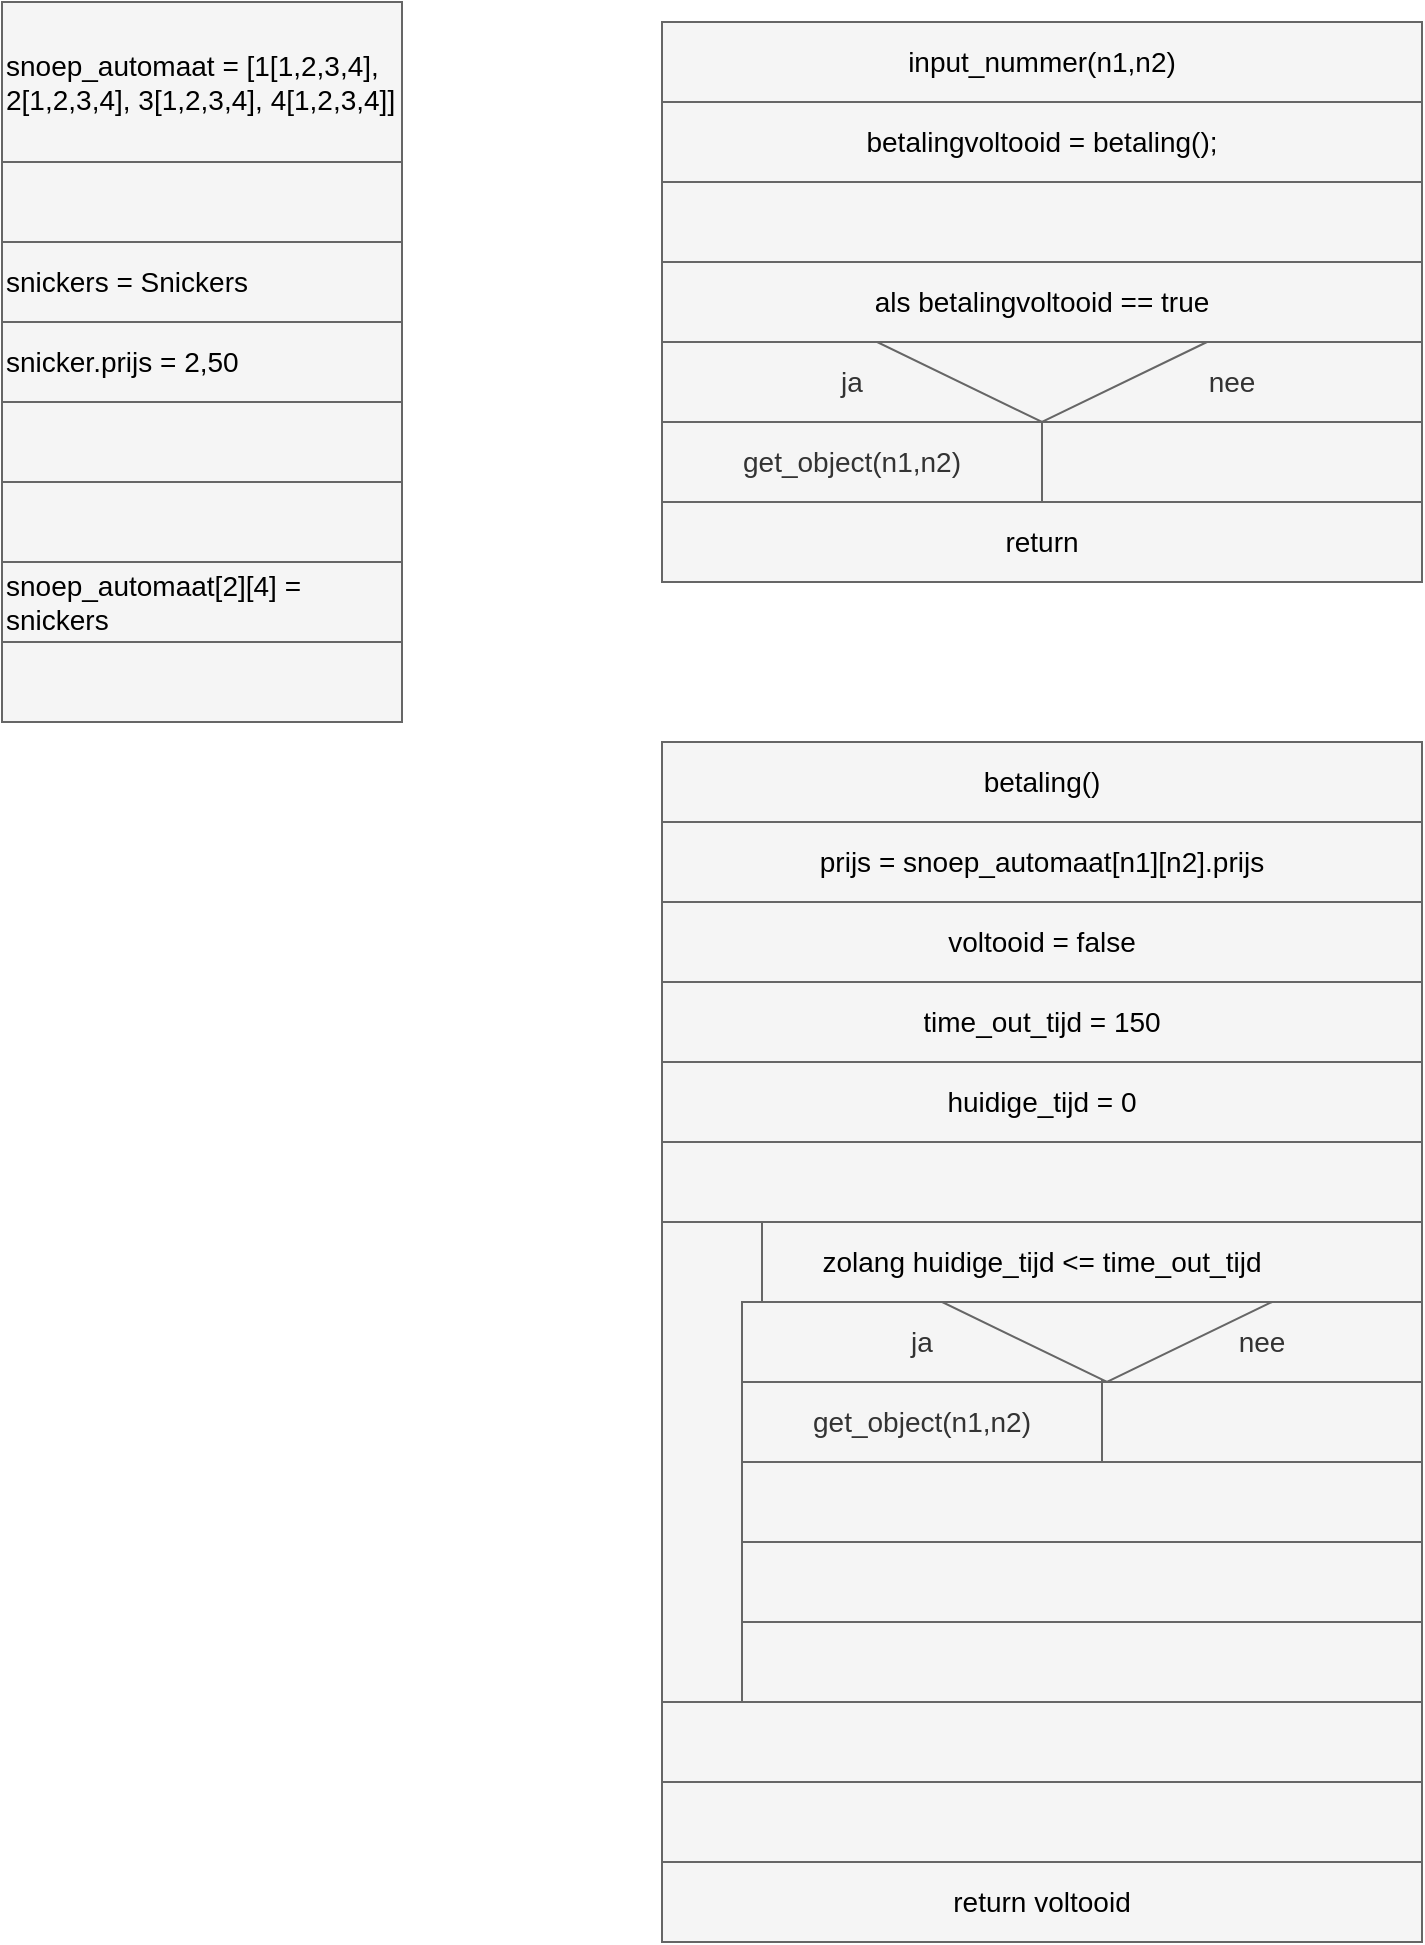 <mxfile>
    <diagram id="1G0cS3dbD5GxI04vIjho" name="Page-1">
        <mxGraphModel dx="1130" dy="802" grid="1" gridSize="10" guides="1" tooltips="1" connect="1" arrows="1" fold="1" page="1" pageScale="1" pageWidth="850" pageHeight="1100" math="0" shadow="0">
            <root>
                <mxCell id="0"/>
                <mxCell id="1" parent="0"/>
                <mxCell id="2" value="" style="shape=table;startSize=0;container=1;collapsible=0;childLayout=tableLayout;fillColor=#f5f5f5;fontColor=#000000;strokeColor=#666666;fontSize=14;align=left;" vertex="1" parent="1">
                    <mxGeometry x="60" y="20" width="200" height="360" as="geometry"/>
                </mxCell>
                <mxCell id="3" value="" style="shape=tableRow;horizontal=0;startSize=0;swimlaneHead=0;swimlaneBody=0;top=0;left=0;bottom=0;right=0;collapsible=0;dropTarget=0;fillColor=none;points=[[0,0.5],[1,0.5]];portConstraint=eastwest;fontColor=#000000;fontSize=14;align=left;" vertex="1" parent="2">
                    <mxGeometry width="200" height="80" as="geometry"/>
                </mxCell>
                <mxCell id="4" value="snoep_automaat = [1[1,2,3,4], 2[1,2,3,4], 3[1,2,3,4], 4[1,2,3,4]]" style="shape=partialRectangle;html=1;whiteSpace=wrap;connectable=0;overflow=hidden;fillColor=none;top=0;left=0;bottom=0;right=0;pointerEvents=1;fontColor=#000000;fontSize=14;align=left;" vertex="1" parent="3">
                    <mxGeometry width="200" height="80" as="geometry">
                        <mxRectangle width="200" height="80" as="alternateBounds"/>
                    </mxGeometry>
                </mxCell>
                <mxCell id="17" style="shape=tableRow;horizontal=0;startSize=0;swimlaneHead=0;swimlaneBody=0;top=0;left=0;bottom=0;right=0;collapsible=0;dropTarget=0;fillColor=none;points=[[0,0.5],[1,0.5]];portConstraint=eastwest;fontColor=#000000;fontSize=14;align=left;" vertex="1" parent="2">
                    <mxGeometry y="80" width="200" height="40" as="geometry"/>
                </mxCell>
                <mxCell id="18" style="shape=partialRectangle;html=1;whiteSpace=wrap;connectable=0;overflow=hidden;fillColor=none;top=0;left=0;bottom=0;right=0;pointerEvents=1;fontColor=#000000;fontSize=14;align=left;" vertex="1" parent="17">
                    <mxGeometry width="200" height="40" as="geometry">
                        <mxRectangle width="200" height="40" as="alternateBounds"/>
                    </mxGeometry>
                </mxCell>
                <mxCell id="5" value="" style="shape=tableRow;horizontal=0;startSize=0;swimlaneHead=0;swimlaneBody=0;top=0;left=0;bottom=0;right=0;collapsible=0;dropTarget=0;fillColor=none;points=[[0,0.5],[1,0.5]];portConstraint=eastwest;fontColor=#000000;fontSize=14;align=left;" vertex="1" parent="2">
                    <mxGeometry y="120" width="200" height="40" as="geometry"/>
                </mxCell>
                <mxCell id="6" value="snickers = Snickers" style="shape=partialRectangle;html=1;whiteSpace=wrap;connectable=0;overflow=hidden;fillColor=none;top=0;left=0;bottom=0;right=0;pointerEvents=1;fontColor=#000000;fontSize=14;align=left;" vertex="1" parent="5">
                    <mxGeometry width="200" height="40" as="geometry">
                        <mxRectangle width="200" height="40" as="alternateBounds"/>
                    </mxGeometry>
                </mxCell>
                <mxCell id="9" value="" style="shape=tableRow;horizontal=0;startSize=0;swimlaneHead=0;swimlaneBody=0;top=0;left=0;bottom=0;right=0;collapsible=0;dropTarget=0;fillColor=none;points=[[0,0.5],[1,0.5]];portConstraint=eastwest;fontColor=#000000;fontSize=14;align=left;" vertex="1" parent="2">
                    <mxGeometry y="160" width="200" height="40" as="geometry"/>
                </mxCell>
                <mxCell id="10" value="snicker.prijs = 2,50" style="shape=partialRectangle;html=1;whiteSpace=wrap;connectable=0;overflow=hidden;fillColor=none;top=0;left=0;bottom=0;right=0;pointerEvents=1;fontColor=#000000;fontSize=14;align=left;" vertex="1" parent="9">
                    <mxGeometry width="200" height="40" as="geometry">
                        <mxRectangle width="200" height="40" as="alternateBounds"/>
                    </mxGeometry>
                </mxCell>
                <mxCell id="15" style="shape=tableRow;horizontal=0;startSize=0;swimlaneHead=0;swimlaneBody=0;top=0;left=0;bottom=0;right=0;collapsible=0;dropTarget=0;fillColor=none;points=[[0,0.5],[1,0.5]];portConstraint=eastwest;fontColor=#000000;fontSize=14;align=left;" vertex="1" parent="2">
                    <mxGeometry y="200" width="200" height="40" as="geometry"/>
                </mxCell>
                <mxCell id="16" style="shape=partialRectangle;html=1;whiteSpace=wrap;connectable=0;overflow=hidden;fillColor=none;top=0;left=0;bottom=0;right=0;pointerEvents=1;fontColor=#000000;fontSize=14;align=left;" vertex="1" parent="15">
                    <mxGeometry width="200" height="40" as="geometry">
                        <mxRectangle width="200" height="40" as="alternateBounds"/>
                    </mxGeometry>
                </mxCell>
                <mxCell id="13" style="shape=tableRow;horizontal=0;startSize=0;swimlaneHead=0;swimlaneBody=0;top=0;left=0;bottom=0;right=0;collapsible=0;dropTarget=0;fillColor=none;points=[[0,0.5],[1,0.5]];portConstraint=eastwest;fontColor=#000000;fontSize=14;align=left;" vertex="1" parent="2">
                    <mxGeometry y="240" width="200" height="40" as="geometry"/>
                </mxCell>
                <mxCell id="14" style="shape=partialRectangle;html=1;whiteSpace=wrap;connectable=0;overflow=hidden;fillColor=none;top=0;left=0;bottom=0;right=0;pointerEvents=1;fontColor=#000000;fontSize=14;align=left;" vertex="1" parent="13">
                    <mxGeometry width="200" height="40" as="geometry">
                        <mxRectangle width="200" height="40" as="alternateBounds"/>
                    </mxGeometry>
                </mxCell>
                <mxCell id="7" value="" style="shape=tableRow;horizontal=0;startSize=0;swimlaneHead=0;swimlaneBody=0;top=0;left=0;bottom=0;right=0;collapsible=0;dropTarget=0;fillColor=none;points=[[0,0.5],[1,0.5]];portConstraint=eastwest;fontColor=#000000;fontSize=14;align=left;" vertex="1" parent="2">
                    <mxGeometry y="280" width="200" height="40" as="geometry"/>
                </mxCell>
                <mxCell id="8" value="snoep_automaat[2][4] = snickers" style="shape=partialRectangle;html=1;whiteSpace=wrap;connectable=0;overflow=hidden;fillColor=none;top=0;left=0;bottom=0;right=0;pointerEvents=1;fontColor=#000000;fontSize=14;align=left;" vertex="1" parent="7">
                    <mxGeometry width="200" height="40" as="geometry">
                        <mxRectangle width="200" height="40" as="alternateBounds"/>
                    </mxGeometry>
                </mxCell>
                <mxCell id="11" value="" style="shape=tableRow;horizontal=0;startSize=0;swimlaneHead=0;swimlaneBody=0;top=0;left=0;bottom=0;right=0;collapsible=0;dropTarget=0;fillColor=none;points=[[0,0.5],[1,0.5]];portConstraint=eastwest;fontColor=#000000;fontSize=14;align=left;" vertex="1" parent="2">
                    <mxGeometry y="320" width="200" height="40" as="geometry"/>
                </mxCell>
                <mxCell id="12" value="" style="shape=partialRectangle;html=1;whiteSpace=wrap;connectable=0;overflow=hidden;fillColor=none;top=0;left=0;bottom=0;right=0;pointerEvents=1;fontColor=#000000;fontSize=14;align=left;" vertex="1" parent="11">
                    <mxGeometry width="200" height="40" as="geometry">
                        <mxRectangle width="200" height="40" as="alternateBounds"/>
                    </mxGeometry>
                </mxCell>
                <mxCell id="19" value="" style="shape=table;startSize=0;container=1;collapsible=0;childLayout=tableLayout;fillColor=#f5f5f5;strokeColor=#666666;fontColor=#000000;fontSize=14;swimlaneFillColor=none;rounded=0;" vertex="1" parent="1">
                    <mxGeometry x="390" y="30" width="380" height="280" as="geometry"/>
                </mxCell>
                <mxCell id="20" style="shape=tableRow;horizontal=0;startSize=0;swimlaneHead=0;swimlaneBody=0;top=0;left=0;bottom=0;right=0;collapsible=0;dropTarget=0;fillColor=none;points=[[0,0.5],[1,0.5]];portConstraint=eastwest;fontColor=#000000;fontSize=14;align=center;" vertex="1" parent="19">
                    <mxGeometry width="380" height="40" as="geometry"/>
                </mxCell>
                <mxCell id="21" value="input_nummer(n1,n2)" style="shape=partialRectangle;html=1;whiteSpace=wrap;connectable=0;overflow=hidden;fillColor=none;top=0;left=0;bottom=0;right=0;pointerEvents=1;fontColor=#000000;fontSize=14;" vertex="1" parent="20">
                    <mxGeometry width="380" height="40" as="geometry">
                        <mxRectangle width="380" height="40" as="alternateBounds"/>
                    </mxGeometry>
                </mxCell>
                <mxCell id="22" value="" style="shape=tableRow;horizontal=0;startSize=0;swimlaneHead=0;swimlaneBody=0;top=0;left=0;bottom=0;right=0;collapsible=0;dropTarget=0;fillColor=none;points=[[0,0.5],[1,0.5]];portConstraint=eastwest;fontColor=#000000;fontSize=14;" vertex="1" parent="19">
                    <mxGeometry y="40" width="380" height="40" as="geometry"/>
                </mxCell>
                <mxCell id="23" value="betalingvoltooid = betaling();" style="shape=partialRectangle;html=1;whiteSpace=wrap;connectable=0;overflow=hidden;fillColor=none;top=0;left=0;bottom=0;right=0;pointerEvents=1;fontColor=#000000;fontSize=14;" vertex="1" parent="22">
                    <mxGeometry width="380" height="40" as="geometry">
                        <mxRectangle width="380" height="40" as="alternateBounds"/>
                    </mxGeometry>
                </mxCell>
                <mxCell id="28" style="shape=tableRow;horizontal=0;startSize=0;swimlaneHead=0;swimlaneBody=0;top=0;left=0;bottom=0;right=0;collapsible=0;dropTarget=0;fillColor=none;points=[[0,0.5],[1,0.5]];portConstraint=eastwest;fontColor=#000000;fontSize=14;" vertex="1" parent="19">
                    <mxGeometry y="80" width="380" height="40" as="geometry"/>
                </mxCell>
                <mxCell id="29" value="" style="shape=partialRectangle;html=1;whiteSpace=wrap;connectable=0;overflow=hidden;fillColor=none;top=0;left=0;bottom=0;right=0;pointerEvents=1;fontColor=#000000;fontSize=14;" vertex="1" parent="28">
                    <mxGeometry width="380" height="40" as="geometry">
                        <mxRectangle width="380" height="40" as="alternateBounds"/>
                    </mxGeometry>
                </mxCell>
                <mxCell id="32" style="shape=tableRow;horizontal=0;startSize=0;swimlaneHead=0;swimlaneBody=0;top=0;left=0;bottom=0;right=0;collapsible=0;dropTarget=0;fillColor=none;points=[[0,0.5],[1,0.5]];portConstraint=eastwest;fontColor=#000000;fontSize=14;" vertex="1" parent="19">
                    <mxGeometry y="120" width="380" height="40" as="geometry"/>
                </mxCell>
                <mxCell id="33" value="als betalingvoltooid == true" style="shape=partialRectangle;html=1;whiteSpace=wrap;connectable=0;overflow=hidden;fillColor=none;top=0;left=0;bottom=0;right=0;pointerEvents=1;fontColor=#000000;fontSize=14;" vertex="1" parent="32">
                    <mxGeometry width="380" height="40" as="geometry">
                        <mxRectangle width="380" height="40" as="alternateBounds"/>
                    </mxGeometry>
                </mxCell>
                <mxCell id="45" style="shape=tableRow;horizontal=0;startSize=0;swimlaneHead=0;swimlaneBody=0;top=0;left=0;bottom=0;right=0;collapsible=0;dropTarget=0;fillColor=none;points=[[0,0.5],[1,0.5]];portConstraint=eastwest;fontColor=#000000;fontSize=14;" vertex="1" parent="19">
                    <mxGeometry y="160" width="380" height="40" as="geometry"/>
                </mxCell>
                <mxCell id="46" style="shape=partialRectangle;html=1;whiteSpace=wrap;connectable=0;overflow=hidden;fillColor=none;top=0;left=0;bottom=0;right=0;pointerEvents=1;fontColor=#000000;fontSize=14;" vertex="1" parent="45">
                    <mxGeometry width="380" height="40" as="geometry">
                        <mxRectangle width="380" height="40" as="alternateBounds"/>
                    </mxGeometry>
                </mxCell>
                <mxCell id="47" style="shape=tableRow;horizontal=0;startSize=0;swimlaneHead=0;swimlaneBody=0;top=0;left=0;bottom=0;right=0;collapsible=0;dropTarget=0;fillColor=none;points=[[0,0.5],[1,0.5]];portConstraint=eastwest;fontColor=#000000;fontSize=14;" vertex="1" parent="19">
                    <mxGeometry y="200" width="380" height="40" as="geometry"/>
                </mxCell>
                <mxCell id="48" style="shape=partialRectangle;html=1;whiteSpace=wrap;connectable=0;overflow=hidden;fillColor=none;top=0;left=0;bottom=0;right=0;pointerEvents=1;fontColor=#000000;fontSize=14;" vertex="1" parent="47">
                    <mxGeometry width="380" height="40" as="geometry">
                        <mxRectangle width="380" height="40" as="alternateBounds"/>
                    </mxGeometry>
                </mxCell>
                <mxCell id="49" style="shape=tableRow;horizontal=0;startSize=0;swimlaneHead=0;swimlaneBody=0;top=0;left=0;bottom=0;right=0;collapsible=0;dropTarget=0;fillColor=none;points=[[0,0.5],[1,0.5]];portConstraint=eastwest;fontColor=#000000;fontSize=14;" vertex="1" parent="19">
                    <mxGeometry y="240" width="380" height="40" as="geometry"/>
                </mxCell>
                <mxCell id="50" value="return" style="shape=partialRectangle;html=1;whiteSpace=wrap;connectable=0;overflow=hidden;fillColor=none;top=0;left=0;bottom=0;right=0;pointerEvents=1;fontColor=#000000;fontSize=14;" vertex="1" parent="49">
                    <mxGeometry width="380" height="40" as="geometry">
                        <mxRectangle width="380" height="40" as="alternateBounds"/>
                    </mxGeometry>
                </mxCell>
                <mxCell id="40" value="ja" style="rounded=0;whiteSpace=wrap;html=1;labelBackgroundColor=none;fontSize=14;fontColor=#333333;fillColor=#f5f5f5;strokeColor=#666666;align=center;" vertex="1" parent="1">
                    <mxGeometry x="390" y="190" width="190" height="40" as="geometry"/>
                </mxCell>
                <mxCell id="42" value="nee" style="rounded=0;whiteSpace=wrap;html=1;labelBackgroundColor=none;fontSize=14;fontColor=#333333;fillColor=#f5f5f5;strokeColor=#666666;" vertex="1" parent="1">
                    <mxGeometry x="580" y="190" width="190" height="40" as="geometry"/>
                </mxCell>
                <mxCell id="43" value="" style="triangle;whiteSpace=wrap;html=1;rounded=0;labelBackgroundColor=none;fontSize=14;fontColor=#333333;fillColor=#f5f5f5;strokeColor=#666666;direction=south;" vertex="1" parent="1">
                    <mxGeometry x="497.5" y="190" width="165" height="40" as="geometry"/>
                </mxCell>
                <mxCell id="44" value="get_object(n1,n2)" style="rounded=0;whiteSpace=wrap;html=1;labelBackgroundColor=none;fontSize=14;fontColor=#333333;fillColor=#f5f5f5;strokeColor=#666666;align=center;" vertex="1" parent="1">
                    <mxGeometry x="390" y="230" width="190" height="40" as="geometry"/>
                </mxCell>
                <mxCell id="53" value="" style="rounded=0;whiteSpace=wrap;html=1;labelBackgroundColor=none;fontSize=14;fontColor=#333333;fillColor=#f5f5f5;strokeColor=#666666;align=center;" vertex="1" parent="1">
                    <mxGeometry x="580" y="230" width="190" height="40" as="geometry"/>
                </mxCell>
                <mxCell id="54" value="" style="shape=table;startSize=0;container=1;collapsible=0;childLayout=tableLayout;fillColor=#f5f5f5;strokeColor=#666666;fontColor=#000000;fontSize=14;swimlaneFillColor=none;rounded=0;" vertex="1" parent="1">
                    <mxGeometry x="390" y="390" width="380" height="600" as="geometry"/>
                </mxCell>
                <mxCell id="55" style="shape=tableRow;horizontal=0;startSize=0;swimlaneHead=0;swimlaneBody=0;top=0;left=0;bottom=0;right=0;collapsible=0;dropTarget=0;fillColor=none;points=[[0,0.5],[1,0.5]];portConstraint=eastwest;fontColor=#000000;fontSize=14;align=center;" vertex="1" parent="54">
                    <mxGeometry width="380" height="40" as="geometry"/>
                </mxCell>
                <mxCell id="56" value="betaling()" style="shape=partialRectangle;html=1;whiteSpace=wrap;connectable=0;overflow=hidden;fillColor=none;top=0;left=0;bottom=0;right=0;pointerEvents=1;fontColor=#000000;fontSize=14;" vertex="1" parent="55">
                    <mxGeometry width="380" height="40" as="geometry">
                        <mxRectangle width="380" height="40" as="alternateBounds"/>
                    </mxGeometry>
                </mxCell>
                <mxCell id="104" style="shape=tableRow;horizontal=0;startSize=0;swimlaneHead=0;swimlaneBody=0;top=0;left=0;bottom=0;right=0;collapsible=0;dropTarget=0;fillColor=none;points=[[0,0.5],[1,0.5]];portConstraint=eastwest;fontColor=#000000;fontSize=14;align=center;" vertex="1" parent="54">
                    <mxGeometry y="40" width="380" height="40" as="geometry"/>
                </mxCell>
                <mxCell id="105" value="prijs = snoep_automaat[n1][n2].prijs" style="shape=partialRectangle;html=1;whiteSpace=wrap;connectable=0;overflow=hidden;fillColor=none;top=0;left=0;bottom=0;right=0;pointerEvents=1;fontColor=#000000;fontSize=14;" vertex="1" parent="104">
                    <mxGeometry width="380" height="40" as="geometry">
                        <mxRectangle width="380" height="40" as="alternateBounds"/>
                    </mxGeometry>
                </mxCell>
                <mxCell id="57" value="" style="shape=tableRow;horizontal=0;startSize=0;swimlaneHead=0;swimlaneBody=0;top=0;left=0;bottom=0;right=0;collapsible=0;dropTarget=0;fillColor=none;points=[[0,0.5],[1,0.5]];portConstraint=eastwest;fontColor=#000000;fontSize=14;" vertex="1" parent="54">
                    <mxGeometry y="80" width="380" height="40" as="geometry"/>
                </mxCell>
                <mxCell id="58" value="voltooid = false" style="shape=partialRectangle;html=1;whiteSpace=wrap;connectable=0;overflow=hidden;fillColor=none;top=0;left=0;bottom=0;right=0;pointerEvents=1;fontColor=#000000;fontSize=14;" vertex="1" parent="57">
                    <mxGeometry width="380" height="40" as="geometry">
                        <mxRectangle width="380" height="40" as="alternateBounds"/>
                    </mxGeometry>
                </mxCell>
                <mxCell id="59" value="" style="shape=tableRow;horizontal=0;startSize=0;swimlaneHead=0;swimlaneBody=0;top=0;left=0;bottom=0;right=0;collapsible=0;dropTarget=0;fillColor=none;points=[[0,0.5],[1,0.5]];portConstraint=eastwest;fontColor=#000000;fontSize=14;" vertex="1" parent="54">
                    <mxGeometry y="120" width="380" height="40" as="geometry"/>
                </mxCell>
                <mxCell id="60" value="time_out_tijd = 150" style="shape=partialRectangle;html=1;whiteSpace=wrap;connectable=0;overflow=hidden;fillColor=none;top=0;left=0;bottom=0;right=0;pointerEvents=1;fontColor=#000000;fontSize=14;" vertex="1" parent="59">
                    <mxGeometry width="380" height="40" as="geometry">
                        <mxRectangle width="380" height="40" as="alternateBounds"/>
                    </mxGeometry>
                </mxCell>
                <mxCell id="61" style="shape=tableRow;horizontal=0;startSize=0;swimlaneHead=0;swimlaneBody=0;top=0;left=0;bottom=0;right=0;collapsible=0;dropTarget=0;fillColor=none;points=[[0,0.5],[1,0.5]];portConstraint=eastwest;fontColor=#000000;fontSize=14;" vertex="1" parent="54">
                    <mxGeometry y="160" width="380" height="40" as="geometry"/>
                </mxCell>
                <mxCell id="62" value="huidige_tijd = 0" style="shape=partialRectangle;html=1;whiteSpace=wrap;connectable=0;overflow=hidden;fillColor=none;top=0;left=0;bottom=0;right=0;pointerEvents=1;fontColor=#000000;fontSize=14;" vertex="1" parent="61">
                    <mxGeometry width="380" height="40" as="geometry">
                        <mxRectangle width="380" height="40" as="alternateBounds"/>
                    </mxGeometry>
                </mxCell>
                <mxCell id="92" style="shape=tableRow;horizontal=0;startSize=0;swimlaneHead=0;swimlaneBody=0;top=0;left=0;bottom=0;right=0;collapsible=0;dropTarget=0;fillColor=none;points=[[0,0.5],[1,0.5]];portConstraint=eastwest;fontColor=#000000;fontSize=14;" vertex="1" parent="54">
                    <mxGeometry y="200" width="380" height="40" as="geometry"/>
                </mxCell>
                <mxCell id="93" style="shape=partialRectangle;html=1;whiteSpace=wrap;connectable=0;overflow=hidden;fillColor=none;top=0;left=0;bottom=0;right=0;pointerEvents=1;fontColor=#000000;fontSize=14;" vertex="1" parent="92">
                    <mxGeometry width="380" height="40" as="geometry">
                        <mxRectangle width="380" height="40" as="alternateBounds"/>
                    </mxGeometry>
                </mxCell>
                <mxCell id="90" style="shape=tableRow;horizontal=0;startSize=0;swimlaneHead=0;swimlaneBody=0;top=0;left=0;bottom=0;right=0;collapsible=0;dropTarget=0;fillColor=none;points=[[0,0.5],[1,0.5]];portConstraint=eastwest;fontColor=#000000;fontSize=14;" vertex="1" parent="54">
                    <mxGeometry y="240" width="380" height="40" as="geometry"/>
                </mxCell>
                <mxCell id="91" value="zolang huidige_tijd &amp;lt;= time_out_tijd" style="shape=partialRectangle;html=1;whiteSpace=wrap;connectable=0;overflow=hidden;fillColor=none;top=0;left=0;bottom=0;right=0;pointerEvents=1;fontColor=#000000;fontSize=14;align=center;" vertex="1" parent="90">
                    <mxGeometry width="380" height="40" as="geometry">
                        <mxRectangle width="380" height="40" as="alternateBounds"/>
                    </mxGeometry>
                </mxCell>
                <mxCell id="63" style="shape=tableRow;horizontal=0;startSize=0;swimlaneHead=0;swimlaneBody=0;top=0;left=0;bottom=0;right=0;collapsible=0;dropTarget=0;fillColor=none;points=[[0,0.5],[1,0.5]];portConstraint=eastwest;fontColor=#000000;fontSize=14;" vertex="1" parent="54">
                    <mxGeometry y="280" width="380" height="40" as="geometry"/>
                </mxCell>
                <mxCell id="64" value="als betalingvoltooid == true" style="shape=partialRectangle;html=1;whiteSpace=wrap;connectable=0;overflow=hidden;fillColor=none;top=0;left=0;bottom=0;right=0;pointerEvents=1;fontColor=#000000;fontSize=14;" vertex="1" parent="63">
                    <mxGeometry width="380" height="40" as="geometry">
                        <mxRectangle width="380" height="40" as="alternateBounds"/>
                    </mxGeometry>
                </mxCell>
                <mxCell id="65" style="shape=tableRow;horizontal=0;startSize=0;swimlaneHead=0;swimlaneBody=0;top=0;left=0;bottom=0;right=0;collapsible=0;dropTarget=0;fillColor=none;points=[[0,0.5],[1,0.5]];portConstraint=eastwest;fontColor=#000000;fontSize=14;" vertex="1" parent="54">
                    <mxGeometry y="320" width="380" height="40" as="geometry"/>
                </mxCell>
                <mxCell id="66" style="shape=partialRectangle;html=1;whiteSpace=wrap;connectable=0;overflow=hidden;fillColor=none;top=0;left=0;bottom=0;right=0;pointerEvents=1;fontColor=#000000;fontSize=14;" vertex="1" parent="65">
                    <mxGeometry width="380" height="40" as="geometry">
                        <mxRectangle width="380" height="40" as="alternateBounds"/>
                    </mxGeometry>
                </mxCell>
                <mxCell id="67" style="shape=tableRow;horizontal=0;startSize=0;swimlaneHead=0;swimlaneBody=0;top=0;left=0;bottom=0;right=0;collapsible=0;dropTarget=0;fillColor=none;points=[[0,0.5],[1,0.5]];portConstraint=eastwest;fontColor=#000000;fontSize=14;" vertex="1" parent="54">
                    <mxGeometry y="360" width="380" height="40" as="geometry"/>
                </mxCell>
                <mxCell id="68" style="shape=partialRectangle;html=1;whiteSpace=wrap;connectable=0;overflow=hidden;fillColor=none;top=0;left=0;bottom=0;right=0;pointerEvents=1;fontColor=#000000;fontSize=14;" vertex="1" parent="67">
                    <mxGeometry width="380" height="40" as="geometry">
                        <mxRectangle width="380" height="40" as="alternateBounds"/>
                    </mxGeometry>
                </mxCell>
                <mxCell id="102" style="shape=tableRow;horizontal=0;startSize=0;swimlaneHead=0;swimlaneBody=0;top=0;left=0;bottom=0;right=0;collapsible=0;dropTarget=0;fillColor=none;points=[[0,0.5],[1,0.5]];portConstraint=eastwest;fontColor=#000000;fontSize=14;" vertex="1" parent="54">
                    <mxGeometry y="400" width="380" height="40" as="geometry"/>
                </mxCell>
                <mxCell id="103" style="shape=partialRectangle;html=1;whiteSpace=wrap;connectable=0;overflow=hidden;fillColor=none;top=0;left=0;bottom=0;right=0;pointerEvents=1;fontColor=#000000;fontSize=14;" vertex="1" parent="102">
                    <mxGeometry width="380" height="40" as="geometry">
                        <mxRectangle width="380" height="40" as="alternateBounds"/>
                    </mxGeometry>
                </mxCell>
                <mxCell id="100" style="shape=tableRow;horizontal=0;startSize=0;swimlaneHead=0;swimlaneBody=0;top=0;left=0;bottom=0;right=0;collapsible=0;dropTarget=0;fillColor=none;points=[[0,0.5],[1,0.5]];portConstraint=eastwest;fontColor=#000000;fontSize=14;" vertex="1" parent="54">
                    <mxGeometry y="440" width="380" height="40" as="geometry"/>
                </mxCell>
                <mxCell id="101" style="shape=partialRectangle;html=1;whiteSpace=wrap;connectable=0;overflow=hidden;fillColor=none;top=0;left=0;bottom=0;right=0;pointerEvents=1;fontColor=#000000;fontSize=14;" vertex="1" parent="100">
                    <mxGeometry width="380" height="40" as="geometry">
                        <mxRectangle width="380" height="40" as="alternateBounds"/>
                    </mxGeometry>
                </mxCell>
                <mxCell id="98" style="shape=tableRow;horizontal=0;startSize=0;swimlaneHead=0;swimlaneBody=0;top=0;left=0;bottom=0;right=0;collapsible=0;dropTarget=0;fillColor=none;points=[[0,0.5],[1,0.5]];portConstraint=eastwest;fontColor=#000000;fontSize=14;" vertex="1" parent="54">
                    <mxGeometry y="480" width="380" height="40" as="geometry"/>
                </mxCell>
                <mxCell id="99" style="shape=partialRectangle;html=1;whiteSpace=wrap;connectable=0;overflow=hidden;fillColor=none;top=0;left=0;bottom=0;right=0;pointerEvents=1;fontColor=#000000;fontSize=14;" vertex="1" parent="98">
                    <mxGeometry width="380" height="40" as="geometry">
                        <mxRectangle width="380" height="40" as="alternateBounds"/>
                    </mxGeometry>
                </mxCell>
                <mxCell id="96" style="shape=tableRow;horizontal=0;startSize=0;swimlaneHead=0;swimlaneBody=0;top=0;left=0;bottom=0;right=0;collapsible=0;dropTarget=0;fillColor=none;points=[[0,0.5],[1,0.5]];portConstraint=eastwest;fontColor=#000000;fontSize=14;" vertex="1" parent="54">
                    <mxGeometry y="520" width="380" height="40" as="geometry"/>
                </mxCell>
                <mxCell id="97" style="shape=partialRectangle;html=1;whiteSpace=wrap;connectable=0;overflow=hidden;fillColor=none;top=0;left=0;bottom=0;right=0;pointerEvents=1;fontColor=#000000;fontSize=14;" vertex="1" parent="96">
                    <mxGeometry width="380" height="40" as="geometry">
                        <mxRectangle width="380" height="40" as="alternateBounds"/>
                    </mxGeometry>
                </mxCell>
                <mxCell id="69" style="shape=tableRow;horizontal=0;startSize=0;swimlaneHead=0;swimlaneBody=0;top=0;left=0;bottom=0;right=0;collapsible=0;dropTarget=0;fillColor=none;points=[[0,0.5],[1,0.5]];portConstraint=eastwest;fontColor=#000000;fontSize=14;" vertex="1" parent="54">
                    <mxGeometry y="560" width="380" height="40" as="geometry"/>
                </mxCell>
                <mxCell id="70" value="return voltooid" style="shape=partialRectangle;html=1;whiteSpace=wrap;connectable=0;overflow=hidden;fillColor=none;top=0;left=0;bottom=0;right=0;pointerEvents=1;fontColor=#000000;fontSize=14;" vertex="1" parent="69">
                    <mxGeometry width="380" height="40" as="geometry">
                        <mxRectangle width="380" height="40" as="alternateBounds"/>
                    </mxGeometry>
                </mxCell>
                <mxCell id="71" value="ja" style="rounded=0;whiteSpace=wrap;html=1;labelBackgroundColor=none;fontSize=14;fontColor=#333333;fillColor=#f5f5f5;strokeColor=#666666;align=center;" vertex="1" parent="1">
                    <mxGeometry x="430" y="670" width="180" height="40" as="geometry"/>
                </mxCell>
                <mxCell id="72" value="nee" style="rounded=0;whiteSpace=wrap;html=1;labelBackgroundColor=none;fontSize=14;fontColor=#333333;fillColor=#f5f5f5;strokeColor=#666666;" vertex="1" parent="1">
                    <mxGeometry x="610" y="670" width="160" height="40" as="geometry"/>
                </mxCell>
                <mxCell id="73" value="" style="triangle;whiteSpace=wrap;html=1;rounded=0;labelBackgroundColor=none;fontSize=14;fontColor=#333333;fillColor=#f5f5f5;strokeColor=#666666;direction=south;" vertex="1" parent="1">
                    <mxGeometry x="530" y="670" width="165" height="40" as="geometry"/>
                </mxCell>
                <mxCell id="74" value="get_object(n1,n2)" style="rounded=0;whiteSpace=wrap;html=1;labelBackgroundColor=none;fontSize=14;fontColor=#333333;fillColor=#f5f5f5;strokeColor=#666666;align=center;" vertex="1" parent="1">
                    <mxGeometry x="430" y="710" width="180" height="40" as="geometry"/>
                </mxCell>
                <mxCell id="75" value="" style="rounded=0;whiteSpace=wrap;html=1;labelBackgroundColor=none;fontSize=14;fontColor=#333333;fillColor=#f5f5f5;strokeColor=#666666;align=center;" vertex="1" parent="1">
                    <mxGeometry x="610" y="710" width="160" height="40" as="geometry"/>
                </mxCell>
                <mxCell id="41" value="" style="shape=corner;whiteSpace=wrap;html=1;rounded=0;labelBackgroundColor=#FFFFFF;fontSize=14;fontColor=#333333;fillColor=#f5f5f5;strokeColor=#666666;dx=40;dy=40;align=center;" vertex="1" parent="1">
                    <mxGeometry x="390" y="630" width="50" height="240" as="geometry"/>
                </mxCell>
            </root>
        </mxGraphModel>
    </diagram>
</mxfile>